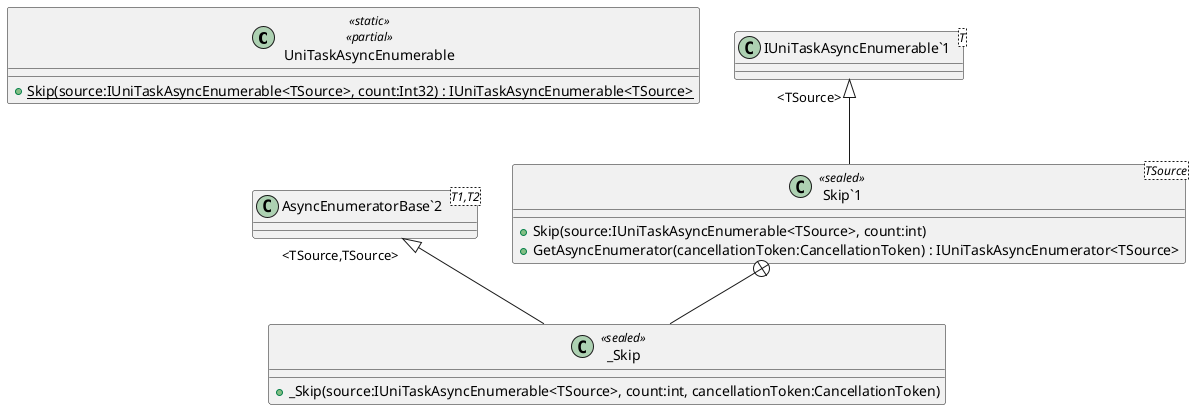 @startuml
class UniTaskAsyncEnumerable <<static>> <<partial>> {
    + {static} Skip(source:IUniTaskAsyncEnumerable<TSource>, count:Int32) : IUniTaskAsyncEnumerable<TSource>
}
class "Skip`1"<TSource> <<sealed>> {
    + Skip(source:IUniTaskAsyncEnumerable<TSource>, count:int)
    + GetAsyncEnumerator(cancellationToken:CancellationToken) : IUniTaskAsyncEnumerator<TSource>
}
class "IUniTaskAsyncEnumerable`1"<T> {
}
class _Skip <<sealed>> {
    + _Skip(source:IUniTaskAsyncEnumerable<TSource>, count:int, cancellationToken:CancellationToken)
}
class "AsyncEnumeratorBase`2"<T1,T2> {
}
"IUniTaskAsyncEnumerable`1" "<TSource>" <|-- "Skip`1"
"Skip`1" +-- _Skip
"AsyncEnumeratorBase`2" "<TSource,TSource>" <|-- _Skip
@enduml
